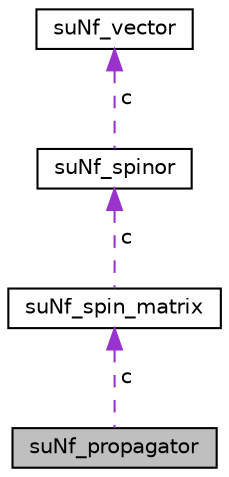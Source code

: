 digraph "suNf_propagator"
{
 // LATEX_PDF_SIZE
  edge [fontname="Helvetica",fontsize="10",labelfontname="Helvetica",labelfontsize="10"];
  node [fontname="Helvetica",fontsize="10",shape=record];
  Node1 [label="suNf_propagator",height=0.2,width=0.4,color="black", fillcolor="grey75", style="filled", fontcolor="black",tooltip=" "];
  Node2 -> Node1 [dir="back",color="darkorchid3",fontsize="10",style="dashed",label=" c" ];
  Node2 [label="suNf_spin_matrix",height=0.2,width=0.4,color="black", fillcolor="white", style="filled",URL="$d7/d93/structsuNf__spin__matrix.html",tooltip=" "];
  Node3 -> Node2 [dir="back",color="darkorchid3",fontsize="10",style="dashed",label=" c" ];
  Node3 [label="suNf_spinor",height=0.2,width=0.4,color="black", fillcolor="white", style="filled",URL="$d8/dd1/structsuNf__spinor.html",tooltip=" "];
  Node4 -> Node3 [dir="back",color="darkorchid3",fontsize="10",style="dashed",label=" c" ];
  Node4 [label="suNf_vector",height=0.2,width=0.4,color="black", fillcolor="white", style="filled",URL="$de/d49/structsuNf__vector.html",tooltip=" "];
}

